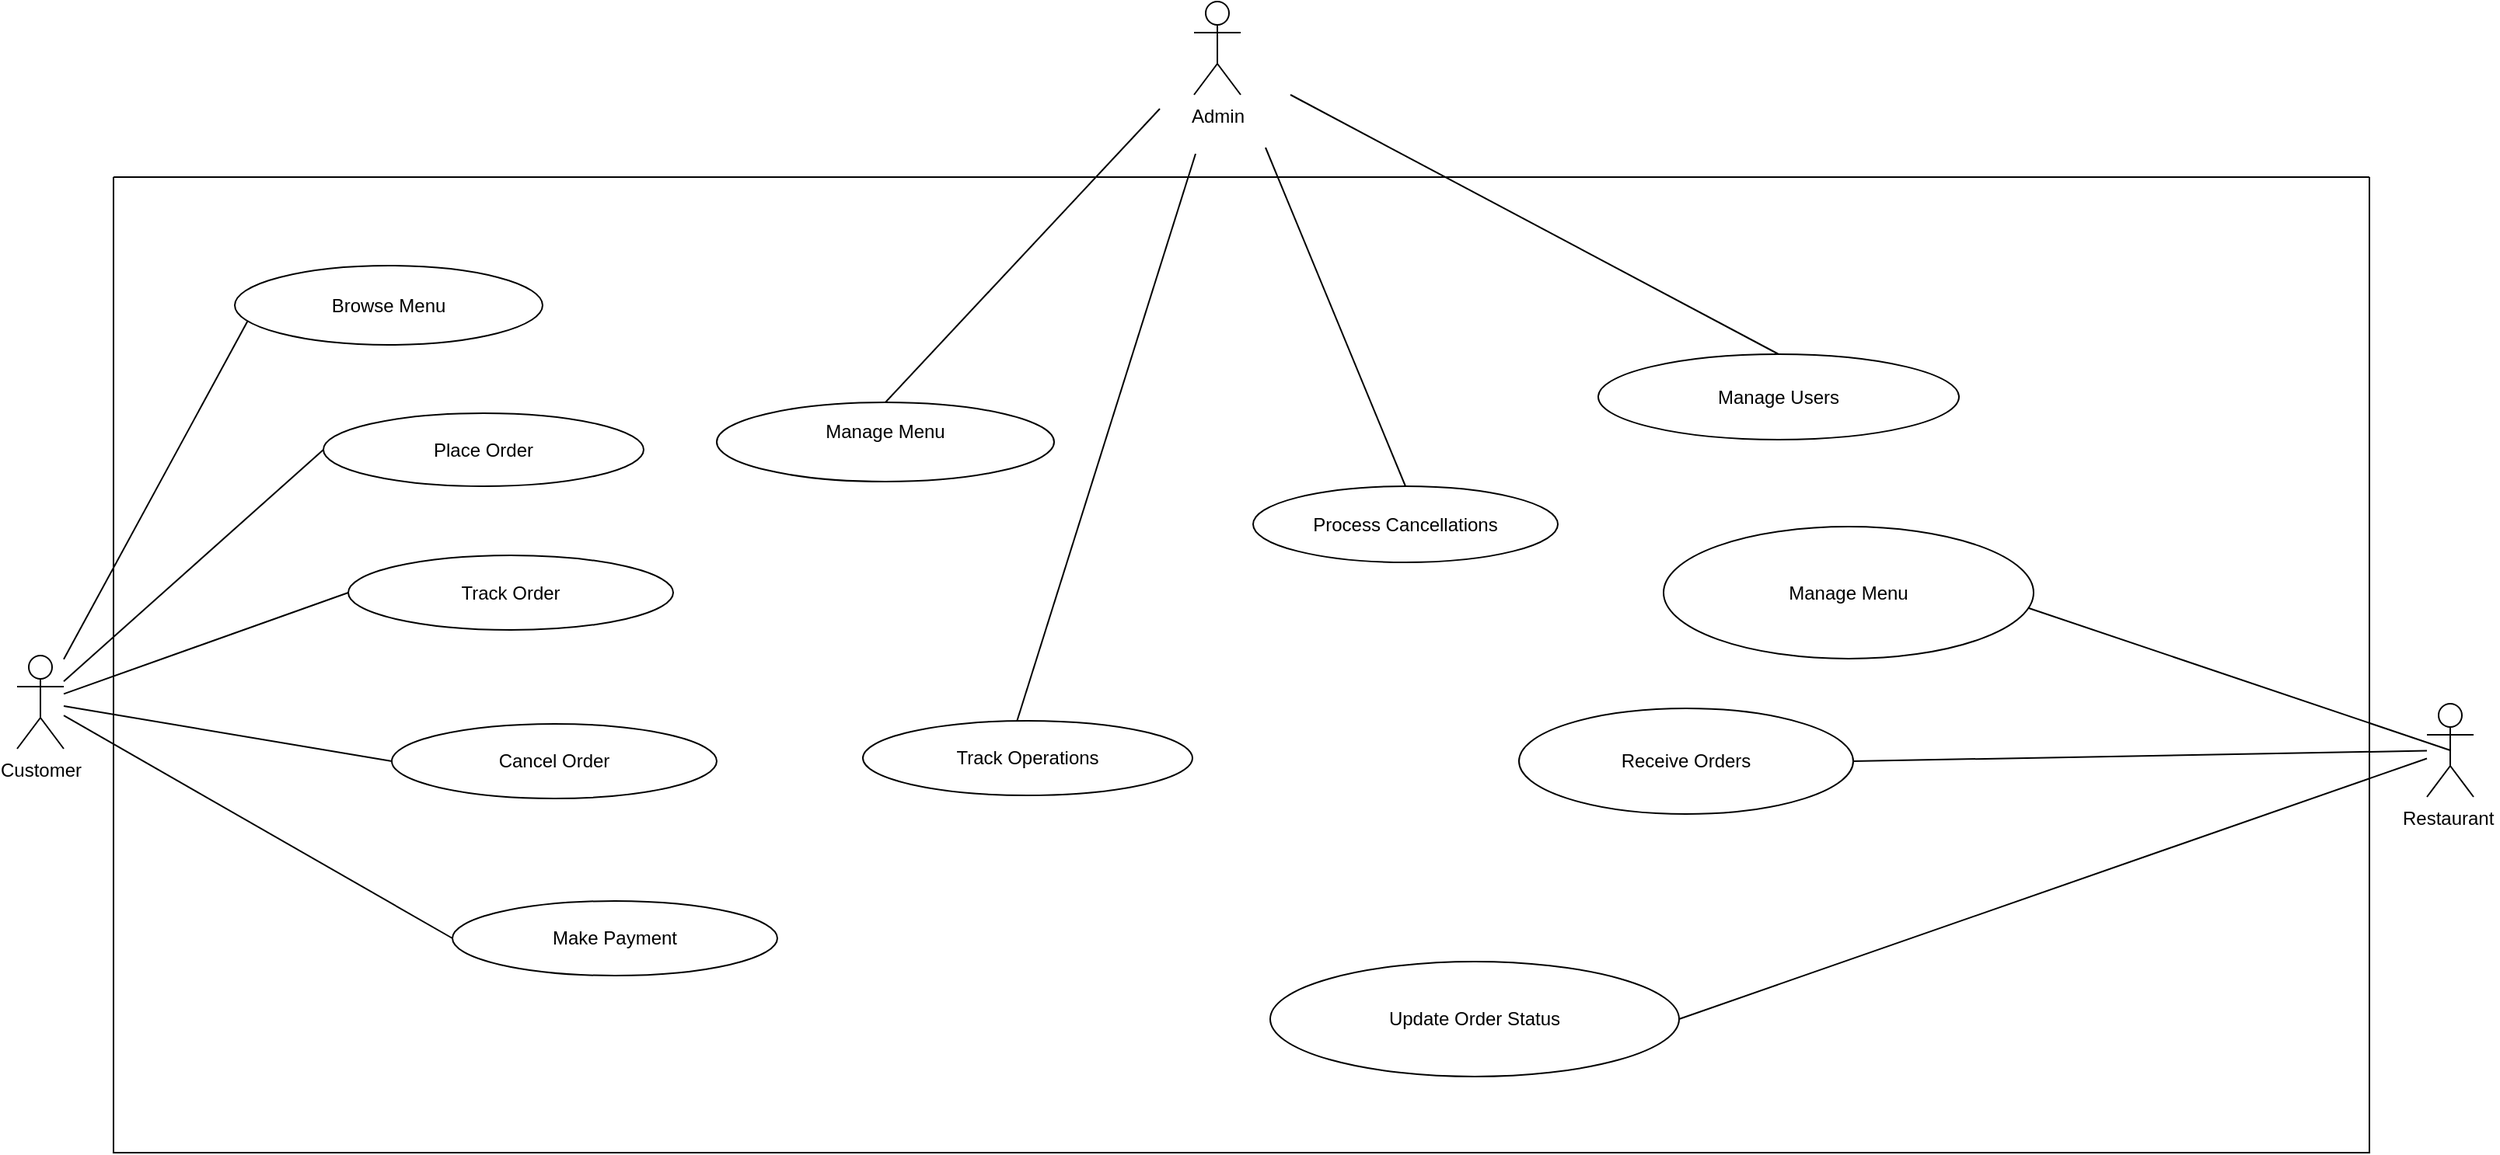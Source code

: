<mxfile version="24.8.6" pages="2">
  <diagram name="Page-1" id="ZVQWpAv_3izE2Eje-MpK">
    <mxGraphModel dx="2011" dy="2723" grid="0" gridSize="10" guides="1" tooltips="1" connect="1" arrows="1" fold="1" page="0" pageScale="1" pageWidth="850" pageHeight="1100" math="0" shadow="0">
      <root>
        <mxCell id="0" />
        <mxCell id="1" parent="0" />
        <mxCell id="0bza2RoGWEkfIPk1Mr_0-17" value="&lt;span style=&quot;text-wrap: wrap;&quot;&gt;Customer&lt;/span&gt;" style="shape=umlActor;verticalLabelPosition=bottom;verticalAlign=top;html=1;outlineConnect=0;" vertex="1" parent="1">
          <mxGeometry x="-80" y="-223" width="30" height="60" as="geometry" />
        </mxCell>
        <mxCell id="0bza2RoGWEkfIPk1Mr_0-20" value="Admin&lt;div&gt;&lt;br&gt;&lt;/div&gt;" style="shape=umlActor;verticalLabelPosition=bottom;verticalAlign=top;html=1;outlineConnect=0;" vertex="1" parent="1">
          <mxGeometry x="677" y="-644" width="30" height="60" as="geometry" />
        </mxCell>
        <mxCell id="0bza2RoGWEkfIPk1Mr_0-22" value="Restaurant&amp;nbsp;" style="shape=umlActor;verticalLabelPosition=bottom;verticalAlign=top;html=1;outlineConnect=0;" vertex="1" parent="1">
          <mxGeometry x="1470" y="-192" width="30" height="60" as="geometry" />
        </mxCell>
        <mxCell id="0bza2RoGWEkfIPk1Mr_0-25" value="" style="endArrow=none;html=1;rounded=0;fontSize=12;startSize=8;endSize=8;curved=1;entryX=0;entryY=0.5;entryDx=0;entryDy=0;" edge="1" parent="1" source="0bza2RoGWEkfIPk1Mr_0-17" target="0bza2RoGWEkfIPk1Mr_0-2">
          <mxGeometry width="50" height="50" relative="1" as="geometry">
            <mxPoint x="-46" y="-257" as="sourcePoint" />
            <mxPoint x="453" y="270" as="targetPoint" />
          </mxGeometry>
        </mxCell>
        <mxCell id="0bza2RoGWEkfIPk1Mr_0-26" value="" style="endArrow=none;html=1;rounded=0;fontSize=12;startSize=8;endSize=8;curved=1;exitX=0;exitY=0.5;exitDx=0;exitDy=0;" edge="1" parent="1" source="0bza2RoGWEkfIPk1Mr_0-1" target="0bza2RoGWEkfIPk1Mr_0-17">
          <mxGeometry width="50" height="50" relative="1" as="geometry">
            <mxPoint x="137" y="93" as="sourcePoint" />
            <mxPoint x="187" y="43" as="targetPoint" />
          </mxGeometry>
        </mxCell>
        <mxCell id="0bza2RoGWEkfIPk1Mr_0-27" value="" style="endArrow=none;html=1;rounded=0;fontSize=12;startSize=8;endSize=8;curved=1;entryX=0.045;entryY=0.677;entryDx=0;entryDy=0;entryPerimeter=0;" edge="1" parent="1" source="0bza2RoGWEkfIPk1Mr_0-17" target="0bza2RoGWEkfIPk1Mr_0-6">
          <mxGeometry width="50" height="50" relative="1" as="geometry">
            <mxPoint x="-48" y="-280" as="sourcePoint" />
            <mxPoint x="322" y="-123" as="targetPoint" />
          </mxGeometry>
        </mxCell>
        <mxCell id="0bza2RoGWEkfIPk1Mr_0-28" value="" style="endArrow=none;html=1;rounded=0;fontSize=12;startSize=8;endSize=8;curved=1;entryX=0.5;entryY=0;entryDx=0;entryDy=0;" edge="1" parent="1" target="0bza2RoGWEkfIPk1Mr_0-7">
          <mxGeometry width="50" height="50" relative="1" as="geometry">
            <mxPoint x="655" y="-575" as="sourcePoint" />
            <mxPoint x="322" y="139" as="targetPoint" />
          </mxGeometry>
        </mxCell>
        <mxCell id="0bza2RoGWEkfIPk1Mr_0-29" value="" style="endArrow=none;html=1;rounded=0;fontSize=12;startSize=8;endSize=8;curved=1;entryX=0.458;entryY=0.138;entryDx=0;entryDy=0;entryPerimeter=0;" edge="1" parent="1" target="0bza2RoGWEkfIPk1Mr_0-8">
          <mxGeometry width="50" height="50" relative="1" as="geometry">
            <mxPoint x="678" y="-546" as="sourcePoint" />
            <mxPoint x="398" y="21" as="targetPoint" />
          </mxGeometry>
        </mxCell>
        <mxCell id="0bza2RoGWEkfIPk1Mr_0-31" value="" style="endArrow=none;html=1;rounded=0;fontSize=12;startSize=8;endSize=8;curved=1;entryX=0.5;entryY=0;entryDx=0;entryDy=0;" edge="1" parent="1" target="0bza2RoGWEkfIPk1Mr_0-30">
          <mxGeometry width="50" height="50" relative="1" as="geometry">
            <mxPoint x="723" y="-550" as="sourcePoint" />
            <mxPoint x="446" y="-275" as="targetPoint" />
          </mxGeometry>
        </mxCell>
        <mxCell id="0bza2RoGWEkfIPk1Mr_0-39" value="" style="endArrow=none;html=1;rounded=0;fontSize=12;startSize=8;endSize=8;curved=1;exitX=1;exitY=0.5;exitDx=0;exitDy=0;" edge="1" parent="1" source="0bza2RoGWEkfIPk1Mr_0-38" target="0bza2RoGWEkfIPk1Mr_0-22">
          <mxGeometry width="50" height="50" relative="1" as="geometry">
            <mxPoint x="726" y="71" as="sourcePoint" />
            <mxPoint x="776" y="21" as="targetPoint" />
          </mxGeometry>
        </mxCell>
        <mxCell id="0bza2RoGWEkfIPk1Mr_0-40" value="" style="endArrow=none;html=1;rounded=0;fontSize=12;startSize=8;endSize=8;curved=1;entryX=1;entryY=0.5;entryDx=0;entryDy=0;" edge="1" parent="1" source="0bza2RoGWEkfIPk1Mr_0-22" target="0bza2RoGWEkfIPk1Mr_0-34">
          <mxGeometry width="50" height="50" relative="1" as="geometry">
            <mxPoint x="726" y="71" as="sourcePoint" />
            <mxPoint x="776" y="21" as="targetPoint" />
          </mxGeometry>
        </mxCell>
        <mxCell id="0bza2RoGWEkfIPk1Mr_0-42" value="" style="endArrow=none;html=1;rounded=0;fontSize=12;startSize=8;endSize=8;curved=1;entryX=0.5;entryY=0.5;entryDx=0;entryDy=0;entryPerimeter=0;exitX=0.975;exitY=0.606;exitDx=0;exitDy=0;exitPerimeter=0;" edge="1" parent="1" source="0bza2RoGWEkfIPk1Mr_0-10" target="0bza2RoGWEkfIPk1Mr_0-22">
          <mxGeometry width="50" height="50" relative="1" as="geometry">
            <mxPoint x="1008" y="-159" as="sourcePoint" />
            <mxPoint x="776" y="21" as="targetPoint" />
          </mxGeometry>
        </mxCell>
        <mxCell id="0bza2RoGWEkfIPk1Mr_0-43" value="" style="swimlane;startSize=0;" vertex="1" parent="1">
          <mxGeometry x="-18" y="-531" width="1451" height="628" as="geometry" />
        </mxCell>
        <mxCell id="0bza2RoGWEkfIPk1Mr_0-30" value="Process Cancellations" style="ellipse;whiteSpace=wrap;html=1;" vertex="1" parent="0bza2RoGWEkfIPk1Mr_0-43">
          <mxGeometry x="733" y="199" width="196" height="49" as="geometry" />
        </mxCell>
        <mxCell id="0bza2RoGWEkfIPk1Mr_0-8" value="Track Operations" style="ellipse;whiteSpace=wrap;html=1;" vertex="1" parent="0bza2RoGWEkfIPk1Mr_0-43">
          <mxGeometry x="482" y="350" width="212" height="48" as="geometry" />
        </mxCell>
        <mxCell id="0bza2RoGWEkfIPk1Mr_0-7" value="&#xa;Manage Menu&#xa;&#xa;" style="ellipse;whiteSpace=wrap;html=1;" vertex="1" parent="0bza2RoGWEkfIPk1Mr_0-43">
          <mxGeometry x="388" y="145" width="217" height="51" as="geometry" />
        </mxCell>
        <mxCell id="0bza2RoGWEkfIPk1Mr_0-32" value="Manage Users" style="ellipse;whiteSpace=wrap;html=1;" vertex="1" parent="0bza2RoGWEkfIPk1Mr_0-43">
          <mxGeometry x="955" y="114" width="232" height="55" as="geometry" />
        </mxCell>
        <mxCell id="0bza2RoGWEkfIPk1Mr_0-6" value="Browse Menu" style="ellipse;whiteSpace=wrap;html=1;" vertex="1" parent="0bza2RoGWEkfIPk1Mr_0-43">
          <mxGeometry x="78" y="57" width="198" height="51" as="geometry" />
        </mxCell>
        <mxCell id="0bza2RoGWEkfIPk1Mr_0-2" value="Place Order" style="ellipse;whiteSpace=wrap;html=1;" vertex="1" parent="0bza2RoGWEkfIPk1Mr_0-43">
          <mxGeometry x="135" y="152" width="206" height="47" as="geometry" />
        </mxCell>
        <mxCell id="0bza2RoGWEkfIPk1Mr_0-1" value="Track Order" style="ellipse;whiteSpace=wrap;html=1;" vertex="1" parent="0bza2RoGWEkfIPk1Mr_0-43">
          <mxGeometry x="151" y="243.5" width="209" height="48" as="geometry" />
        </mxCell>
        <mxCell id="0bza2RoGWEkfIPk1Mr_0-10" value="Manage Menu" style="ellipse;whiteSpace=wrap;html=1;" vertex="1" parent="0bza2RoGWEkfIPk1Mr_0-43">
          <mxGeometry x="997" y="225" width="238" height="85" as="geometry" />
        </mxCell>
        <mxCell id="0bza2RoGWEkfIPk1Mr_0-34" value="Receive Orders" style="ellipse;whiteSpace=wrap;html=1;" vertex="1" parent="0bza2RoGWEkfIPk1Mr_0-43">
          <mxGeometry x="904" y="342" width="215" height="68" as="geometry" />
        </mxCell>
        <mxCell id="0bza2RoGWEkfIPk1Mr_0-38" value="Update Order Status" style="ellipse;whiteSpace=wrap;html=1;" vertex="1" parent="0bza2RoGWEkfIPk1Mr_0-43">
          <mxGeometry x="744" y="505" width="263" height="74" as="geometry" />
        </mxCell>
        <mxCell id="NEpf8G9tlzEg2OrN2wqC-2" value="Cancel Order" style="ellipse;whiteSpace=wrap;html=1;" vertex="1" parent="0bza2RoGWEkfIPk1Mr_0-43">
          <mxGeometry x="179" y="352" width="209" height="48" as="geometry" />
        </mxCell>
        <mxCell id="NEpf8G9tlzEg2OrN2wqC-3" value="Make Payment" style="ellipse;whiteSpace=wrap;html=1;" vertex="1" parent="0bza2RoGWEkfIPk1Mr_0-43">
          <mxGeometry x="218" y="466" width="209" height="48" as="geometry" />
        </mxCell>
        <mxCell id="0bza2RoGWEkfIPk1Mr_0-45" value="" style="endArrow=none;html=1;rounded=0;fontSize=12;startSize=8;endSize=8;curved=1;entryX=0.5;entryY=0;entryDx=0;entryDy=0;" edge="1" parent="1" target="0bza2RoGWEkfIPk1Mr_0-32">
          <mxGeometry width="50" height="50" relative="1" as="geometry">
            <mxPoint x="739" y="-584" as="sourcePoint" />
            <mxPoint x="716" y="-267" as="targetPoint" />
          </mxGeometry>
        </mxCell>
        <mxCell id="NEpf8G9tlzEg2OrN2wqC-9" value="" style="endArrow=none;html=1;rounded=0;fontSize=12;startSize=8;endSize=8;curved=1;entryX=0;entryY=0.5;entryDx=0;entryDy=0;" edge="1" parent="1" source="0bza2RoGWEkfIPk1Mr_0-17" target="NEpf8G9tlzEg2OrN2wqC-3">
          <mxGeometry width="50" height="50" relative="1" as="geometry">
            <mxPoint x="83" y="-58" as="sourcePoint" />
            <mxPoint x="133" y="-108" as="targetPoint" />
          </mxGeometry>
        </mxCell>
        <mxCell id="NEpf8G9tlzEg2OrN2wqC-10" value="" style="endArrow=none;html=1;rounded=0;fontSize=12;startSize=8;endSize=8;curved=1;entryX=0;entryY=0.5;entryDx=0;entryDy=0;" edge="1" parent="1" source="0bza2RoGWEkfIPk1Mr_0-17" target="NEpf8G9tlzEg2OrN2wqC-2">
          <mxGeometry width="50" height="50" relative="1" as="geometry">
            <mxPoint x="83" y="-58" as="sourcePoint" />
            <mxPoint x="133" y="-108" as="targetPoint" />
          </mxGeometry>
        </mxCell>
      </root>
    </mxGraphModel>
  </diagram>
  <diagram id="0uF25E_KrQNJBLY_GSmp" name="Page-2">
    <mxGraphModel dx="3422" dy="1922" grid="0" gridSize="10" guides="1" tooltips="1" connect="1" arrows="1" fold="1" page="0" pageScale="1" pageWidth="850" pageHeight="1100" math="0" shadow="0">
      <root>
        <mxCell id="0" />
        <mxCell id="1" parent="0" />
        <mxCell id="cAYAPvvf5RoQD5Zj4E-V-8" value="" style="rounded=0;whiteSpace=wrap;html=1;" vertex="1" parent="1">
          <mxGeometry x="43" y="-66" width="254" height="1123" as="geometry" />
        </mxCell>
        <mxCell id="cAYAPvvf5RoQD5Zj4E-V-6" value="" style="rounded=0;whiteSpace=wrap;html=1;" vertex="1" parent="1">
          <mxGeometry x="-250" y="-66" width="293" height="1124" as="geometry" />
        </mxCell>
        <mxCell id="tdhZ-Nc2wKvlzuywUc73-4" value="" style="rounded=0;whiteSpace=wrap;html=1;" vertex="1" parent="1">
          <mxGeometry x="-412" y="-66" width="162" height="1124" as="geometry" />
        </mxCell>
        <mxCell id="tdhZ-Nc2wKvlzuywUc73-12" style="edgeStyle=none;curved=1;rounded=0;orthogonalLoop=1;jettySize=auto;html=1;entryX=0.5;entryY=0;entryDx=0;entryDy=0;fontSize=12;startSize=8;endSize=8;" edge="1" parent="1" source="tdhZ-Nc2wKvlzuywUc73-3" target="tdhZ-Nc2wKvlzuywUc73-5">
          <mxGeometry relative="1" as="geometry" />
        </mxCell>
        <mxCell id="tdhZ-Nc2wKvlzuywUc73-3" value="login&amp;nbsp;" style="ellipse;whiteSpace=wrap;html=1;" vertex="1" parent="1">
          <mxGeometry x="-391" y="12" width="120" height="58" as="geometry" />
        </mxCell>
        <mxCell id="tdhZ-Nc2wKvlzuywUc73-13" style="edgeStyle=none;curved=1;rounded=0;orthogonalLoop=1;jettySize=auto;html=1;exitX=0.5;exitY=1;exitDx=0;exitDy=0;fontSize=12;startSize=8;endSize=8;" edge="1" parent="1" source="tdhZ-Nc2wKvlzuywUc73-5" target="tdhZ-Nc2wKvlzuywUc73-6">
          <mxGeometry relative="1" as="geometry" />
        </mxCell>
        <mxCell id="tdhZ-Nc2wKvlzuywUc73-5" value="Browse Menu" style="ellipse;whiteSpace=wrap;html=1;" vertex="1" parent="1">
          <mxGeometry x="-395" y="143" width="120" height="80" as="geometry" />
        </mxCell>
        <mxCell id="cAYAPvvf5RoQD5Zj4E-V-1" style="edgeStyle=none;curved=1;rounded=0;orthogonalLoop=1;jettySize=auto;html=1;fontSize=12;startSize=8;endSize=8;" edge="1" parent="1" source="tdhZ-Nc2wKvlzuywUc73-6" target="tdhZ-Nc2wKvlzuywUc73-7">
          <mxGeometry relative="1" as="geometry" />
        </mxCell>
        <mxCell id="tdhZ-Nc2wKvlzuywUc73-6" value="&#xa;Review Cart&#xa;&#xa;" style="ellipse;whiteSpace=wrap;html=1;" vertex="1" parent="1">
          <mxGeometry x="-391" y="275" width="120" height="80" as="geometry" />
        </mxCell>
        <mxCell id="cAYAPvvf5RoQD5Zj4E-V-2" style="edgeStyle=none;curved=1;rounded=0;orthogonalLoop=1;jettySize=auto;html=1;fontSize=12;startSize=8;endSize=8;" edge="1" parent="1" source="tdhZ-Nc2wKvlzuywUc73-7" target="tdhZ-Nc2wKvlzuywUc73-8">
          <mxGeometry relative="1" as="geometry" />
        </mxCell>
        <mxCell id="tdhZ-Nc2wKvlzuywUc73-7" value="add to cart" style="ellipse;whiteSpace=wrap;html=1;" vertex="1" parent="1">
          <mxGeometry x="-395" y="410" width="120" height="80" as="geometry" />
        </mxCell>
        <mxCell id="cAYAPvvf5RoQD5Zj4E-V-13" style="edgeStyle=none;curved=1;rounded=0;orthogonalLoop=1;jettySize=auto;html=1;fontSize=12;startSize=8;endSize=8;" edge="1" parent="1" source="tdhZ-Nc2wKvlzuywUc73-8" target="cAYAPvvf5RoQD5Zj4E-V-9">
          <mxGeometry relative="1" as="geometry" />
        </mxCell>
        <mxCell id="cAYAPvvf5RoQD5Zj4E-V-37" style="edgeStyle=none;curved=1;rounded=0;orthogonalLoop=1;jettySize=auto;html=1;fontSize=12;startSize=8;endSize=8;" edge="1" parent="1" source="tdhZ-Nc2wKvlzuywUc73-8" target="cAYAPvvf5RoQD5Zj4E-V-35">
          <mxGeometry relative="1" as="geometry" />
        </mxCell>
        <mxCell id="tdhZ-Nc2wKvlzuywUc73-8" value="&#xa;Select Payment Method&#xa;&#xa;" style="ellipse;whiteSpace=wrap;html=1;" vertex="1" parent="1">
          <mxGeometry x="-391" y="540" width="120" height="80" as="geometry" />
        </mxCell>
        <mxCell id="tdhZ-Nc2wKvlzuywUc73-10" value="&#xa;Send Order to Restaurant&#xa;&#xa;" style="ellipse;whiteSpace=wrap;html=1;" vertex="1" parent="1">
          <mxGeometry x="-391" y="958" width="120" height="80" as="geometry" />
        </mxCell>
        <mxCell id="cAYAPvvf5RoQD5Zj4E-V-16" style="edgeStyle=none;curved=1;rounded=0;orthogonalLoop=1;jettySize=auto;html=1;fontSize=12;startSize=8;endSize=8;exitX=1;exitY=0.5;exitDx=0;exitDy=0;entryX=1;entryY=0.5;entryDx=0;entryDy=0;" edge="1" parent="1" source="cAYAPvvf5RoQD5Zj4E-V-7" target="cAYAPvvf5RoQD5Zj4E-V-12">
          <mxGeometry relative="1" as="geometry" />
        </mxCell>
        <mxCell id="cAYAPvvf5RoQD5Zj4E-V-7" value="Update Menu" style="ellipse;whiteSpace=wrap;html=1;" vertex="1" parent="1">
          <mxGeometry x="-193" y="451" width="154" height="80" as="geometry" />
        </mxCell>
        <mxCell id="cAYAPvvf5RoQD5Zj4E-V-14" style="edgeStyle=none;curved=1;rounded=0;orthogonalLoop=1;jettySize=auto;html=1;fontSize=12;startSize=8;endSize=8;" edge="1" parent="1" source="cAYAPvvf5RoQD5Zj4E-V-9" target="cAYAPvvf5RoQD5Zj4E-V-10">
          <mxGeometry relative="1" as="geometry" />
        </mxCell>
        <mxCell id="cAYAPvvf5RoQD5Zj4E-V-9" value="Receive Order" style="ellipse;whiteSpace=wrap;html=1;" vertex="1" parent="1">
          <mxGeometry x="98.5" y="543" width="143" height="80" as="geometry" />
        </mxCell>
        <mxCell id="cAYAPvvf5RoQD5Zj4E-V-15" style="edgeStyle=none;curved=1;rounded=0;orthogonalLoop=1;jettySize=auto;html=1;fontSize=12;startSize=8;endSize=8;" edge="1" parent="1" source="cAYAPvvf5RoQD5Zj4E-V-10" target="cAYAPvvf5RoQD5Zj4E-V-11">
          <mxGeometry relative="1" as="geometry" />
        </mxCell>
        <mxCell id="cAYAPvvf5RoQD5Zj4E-V-10" value="Prepare Order" style="ellipse;whiteSpace=wrap;html=1;" vertex="1" parent="1">
          <mxGeometry x="89" y="718" width="160" height="80" as="geometry" />
        </mxCell>
        <mxCell id="cAYAPvvf5RoQD5Zj4E-V-24" style="edgeStyle=none;curved=1;rounded=0;orthogonalLoop=1;jettySize=auto;html=1;entryX=0.5;entryY=0;entryDx=0;entryDy=0;fontSize=12;startSize=8;endSize=8;" edge="1" parent="1" source="cAYAPvvf5RoQD5Zj4E-V-11" target="cAYAPvvf5RoQD5Zj4E-V-23">
          <mxGeometry relative="1" as="geometry" />
        </mxCell>
        <mxCell id="cAYAPvvf5RoQD5Zj4E-V-11" value="&#xa;Mark as Ready&#xa;&#xa;" style="ellipse;whiteSpace=wrap;html=1;" vertex="1" parent="1">
          <mxGeometry x="95.5" y="905" width="149" height="80" as="geometry" />
        </mxCell>
        <mxCell id="cAYAPvvf5RoQD5Zj4E-V-12" value="Monitor Order" style="ellipse;whiteSpace=wrap;html=1;" vertex="1" parent="1">
          <mxGeometry x="-193" y="870" width="160" height="80" as="geometry" />
        </mxCell>
        <mxCell id="cAYAPvvf5RoQD5Zj4E-V-17" style="edgeStyle=none;curved=1;rounded=0;orthogonalLoop=1;jettySize=auto;html=1;entryX=0.5;entryY=0;entryDx=0;entryDy=0;fontSize=12;startSize=8;endSize=8;" edge="1" parent="1" source="tdhZ-Nc2wKvlzuywUc73-7" target="cAYAPvvf5RoQD5Zj4E-V-7">
          <mxGeometry relative="1" as="geometry" />
        </mxCell>
        <mxCell id="cAYAPvvf5RoQD5Zj4E-V-20" style="edgeStyle=none;curved=1;rounded=0;orthogonalLoop=1;jettySize=auto;html=1;exitX=0.5;exitY=1;exitDx=0;exitDy=0;fontSize=12;startSize=8;endSize=8;" edge="1" parent="1" source="cAYAPvvf5RoQD5Zj4E-V-7" target="cAYAPvvf5RoQD5Zj4E-V-7">
          <mxGeometry relative="1" as="geometry" />
        </mxCell>
        <mxCell id="cAYAPvvf5RoQD5Zj4E-V-22" style="edgeStyle=none;curved=1;rounded=0;orthogonalLoop=1;jettySize=auto;html=1;exitX=0.5;exitY=0;exitDx=0;exitDy=0;entryX=0.5;entryY=1;entryDx=0;entryDy=0;fontSize=12;startSize=8;endSize=8;" edge="1" parent="1" source="cAYAPvvf5RoQD5Zj4E-V-21" target="cAYAPvvf5RoQD5Zj4E-V-7">
          <mxGeometry relative="1" as="geometry" />
        </mxCell>
        <mxCell id="cAYAPvvf5RoQD5Zj4E-V-27" style="edgeStyle=none;curved=1;rounded=0;orthogonalLoop=1;jettySize=auto;html=1;exitX=1;exitY=0.5;exitDx=0;exitDy=0;fontSize=12;startSize=8;endSize=8;" edge="1" parent="1" source="cAYAPvvf5RoQD5Zj4E-V-21" target="cAYAPvvf5RoQD5Zj4E-V-26">
          <mxGeometry relative="1" as="geometry">
            <Array as="points">
              <mxPoint x="-3" y="670" />
              <mxPoint x="21" y="676" />
              <mxPoint x="21" y="704" />
              <mxPoint x="21" y="750" />
            </Array>
          </mxGeometry>
        </mxCell>
        <mxCell id="cAYAPvvf5RoQD5Zj4E-V-21" value="cancel the order" style="ellipse;whiteSpace=wrap;html=1;" vertex="1" parent="1">
          <mxGeometry x="-176" y="629.5" width="120" height="80" as="geometry" />
        </mxCell>
        <mxCell id="cAYAPvvf5RoQD5Zj4E-V-23" value="" style="ellipse;html=1;shape=endState;fillColor=#000000;strokeColor=#ff0000;" vertex="1" parent="1">
          <mxGeometry x="155" y="1024" width="30" height="30" as="geometry" />
        </mxCell>
        <mxCell id="cAYAPvvf5RoQD5Zj4E-V-25" style="edgeStyle=none;curved=1;rounded=0;orthogonalLoop=1;jettySize=auto;html=1;exitX=1;exitY=0.5;exitDx=0;exitDy=0;fontSize=12;startSize=8;endSize=8;" edge="1" parent="1" source="cAYAPvvf5RoQD5Zj4E-V-21" target="cAYAPvvf5RoQD5Zj4E-V-21">
          <mxGeometry relative="1" as="geometry" />
        </mxCell>
        <mxCell id="cAYAPvvf5RoQD5Zj4E-V-26" value="" style="ellipse;html=1;shape=endState;fillColor=#000000;strokeColor=#ff0000;" vertex="1" parent="1">
          <mxGeometry x="-2" y="795" width="30" height="30" as="geometry" />
        </mxCell>
        <mxCell id="cAYAPvvf5RoQD5Zj4E-V-28" style="edgeStyle=none;curved=1;rounded=0;orthogonalLoop=1;jettySize=auto;html=1;exitX=0.5;exitY=0;exitDx=0;exitDy=0;fontSize=12;startSize=8;endSize=8;" edge="1" parent="1">
          <mxGeometry relative="1" as="geometry">
            <mxPoint x="-340" y="-121" as="sourcePoint" />
            <mxPoint x="-340" y="-121" as="targetPoint" />
          </mxGeometry>
        </mxCell>
        <mxCell id="cAYAPvvf5RoQD5Zj4E-V-30" value="" style="ellipse;html=1;shape=startState;fillColor=#000000;strokeColor=#ff0000;" vertex="1" parent="1">
          <mxGeometry x="-350" y="-58" width="30" height="30" as="geometry" />
        </mxCell>
        <mxCell id="cAYAPvvf5RoQD5Zj4E-V-31" value="" style="edgeStyle=orthogonalEdgeStyle;html=1;verticalAlign=bottom;endArrow=open;endSize=8;strokeColor=#ff0000;rounded=0;fontSize=12;curved=1;" edge="1" source="cAYAPvvf5RoQD5Zj4E-V-30" parent="1">
          <mxGeometry relative="1" as="geometry">
            <mxPoint x="-335" y="32" as="targetPoint" />
          </mxGeometry>
        </mxCell>
        <mxCell id="cAYAPvvf5RoQD5Zj4E-V-32" value="Customer" style="rounded=0;whiteSpace=wrap;html=1;" vertex="1" parent="1">
          <mxGeometry x="-412" y="-126" width="161" height="60" as="geometry" />
        </mxCell>
        <mxCell id="cAYAPvvf5RoQD5Zj4E-V-33" value="Admin" style="rounded=0;whiteSpace=wrap;html=1;" vertex="1" parent="1">
          <mxGeometry x="-250" y="-126" width="292" height="60" as="geometry" />
        </mxCell>
        <mxCell id="cAYAPvvf5RoQD5Zj4E-V-34" value="Restaurant" style="rounded=0;whiteSpace=wrap;html=1;" vertex="1" parent="1">
          <mxGeometry x="42" y="-126" width="253" height="60" as="geometry" />
        </mxCell>
        <mxCell id="cAYAPvvf5RoQD5Zj4E-V-36" style="edgeStyle=none;curved=1;rounded=0;orthogonalLoop=1;jettySize=auto;html=1;fontSize=12;startSize=8;endSize=8;entryX=0.01;entryY=0.611;entryDx=0;entryDy=0;entryPerimeter=0;" edge="1" parent="1" source="cAYAPvvf5RoQD5Zj4E-V-35" target="cAYAPvvf5RoQD5Zj4E-V-21">
          <mxGeometry relative="1" as="geometry" />
        </mxCell>
        <mxCell id="cAYAPvvf5RoQD5Zj4E-V-41" style="edgeStyle=none;curved=1;rounded=0;orthogonalLoop=1;jettySize=auto;html=1;fontSize=12;startSize=8;endSize=8;" edge="1" parent="1" source="cAYAPvvf5RoQD5Zj4E-V-35" target="tdhZ-Nc2wKvlzuywUc73-10">
          <mxGeometry relative="1" as="geometry" />
        </mxCell>
        <mxCell id="cAYAPvvf5RoQD5Zj4E-V-35" value="" style="rhombus;whiteSpace=wrap;html=1;" vertex="1" parent="1">
          <mxGeometry x="-376" y="645" width="90" height="69" as="geometry" />
        </mxCell>
        <mxCell id="cAYAPvvf5RoQD5Zj4E-V-39" value="order has been canceled&amp;nbsp;" style="text;html=1;align=center;verticalAlign=middle;whiteSpace=wrap;rounded=0;fontSize=16;fillColor=#f8cecc;strokeColor=#b85450;" vertex="1" parent="1">
          <mxGeometry x="-293.5" y="690" width="114" height="31" as="geometry" />
        </mxCell>
        <mxCell id="cAYAPvvf5RoQD5Zj4E-V-40" value="&lt;span style=&quot;font-size: 12px;&quot;&gt;Order Confirmed&lt;/span&gt;" style="text;html=1;align=center;verticalAlign=middle;whiteSpace=wrap;rounded=0;fontSize=16;fillColor=#d5e8d4;strokeColor=#82b366;" vertex="1" parent="1">
          <mxGeometry x="-451" y="700" width="107" height="30" as="geometry" />
        </mxCell>
        <mxCell id="cAYAPvvf5RoQD5Zj4E-V-44" style="edgeStyle=none;curved=1;rounded=0;orthogonalLoop=1;jettySize=auto;html=1;entryX=1;entryY=0.5;entryDx=0;entryDy=0;fontSize=12;startSize=8;endSize=8;" edge="1" parent="1" source="cAYAPvvf5RoQD5Zj4E-V-42" target="cAYAPvvf5RoQD5Zj4E-V-43">
          <mxGeometry relative="1" as="geometry" />
        </mxCell>
        <mxCell id="cAYAPvvf5RoQD5Zj4E-V-42" value="menu" style="ellipse;whiteSpace=wrap;html=1;" vertex="1" parent="1">
          <mxGeometry x="116" y="151" width="120" height="80" as="geometry" />
        </mxCell>
        <mxCell id="wXzI6ELxcfzgz3GpQCg4-1" style="edgeStyle=none;curved=1;rounded=0;orthogonalLoop=1;jettySize=auto;html=1;fontSize=12;startSize=8;endSize=8;" edge="1" parent="1" source="cAYAPvvf5RoQD5Zj4E-V-43" target="tdhZ-Nc2wKvlzuywUc73-5">
          <mxGeometry relative="1" as="geometry" />
        </mxCell>
        <mxCell id="cAYAPvvf5RoQD5Zj4E-V-43" value="Update Menu" style="ellipse;whiteSpace=wrap;html=1;" vertex="1" parent="1">
          <mxGeometry x="-187" y="148" width="154" height="80" as="geometry" />
        </mxCell>
        <mxCell id="kKHwTN6VBQT-PGujdrd_-2" value="set decision&amp;nbsp;" style="text;html=1;align=center;verticalAlign=middle;whiteSpace=wrap;rounded=0;fontSize=16;" vertex="1" parent="1">
          <mxGeometry x="-368.5" y="668.5" width="75" height="10" as="geometry" />
        </mxCell>
      </root>
    </mxGraphModel>
  </diagram>
</mxfile>

